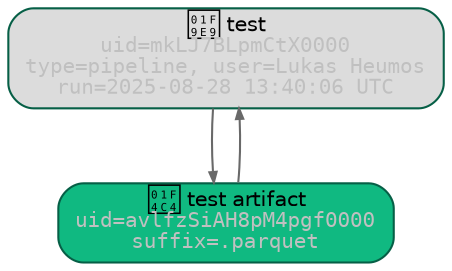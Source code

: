 digraph artifact_avlfzSiAH8pM4pgf0000 {
	node [color="#065f46" fillcolor=honeydew fontname=Helvetica fontsize=10]
	edge [arrowsize=0.5]
	run_8zhaTGrZRw8c02za [label=<🧩 test<BR/><FONT COLOR="GREY" POINT-SIZE="10" FACE="Monospace">uid=mkLJ7BLpmCtX0000<BR/>type=pipeline, user=Lukas Heumos<BR/>run=2025-08-28 13:40:06 UTC</FONT>> fillcolor=gainsboro shape=box style="rounded,filled"]
	artifact_avlfzSiAH8pM4pgf0000 [label=<📄 test artifact<BR/><FONT COLOR="GREY" POINT-SIZE="10" FACE="Monospace">uid=avlfzSiAH8pM4pgf0000<BR/>suffix=.parquet</FONT>> fillcolor=honeydew shape=box style="rounded,filled"]
	run_8zhaTGrZRw8c02za -> artifact_avlfzSiAH8pM4pgf0000 [color=dimgrey]
	artifact_avlfzSiAH8pM4pgf0000 [label=<📄 test artifact<BR/><FONT COLOR="GREY" POINT-SIZE="10" FACE="Monospace">uid=avlfzSiAH8pM4pgf0000<BR/>suffix=.parquet</FONT>> fillcolor=honeydew shape=box style="rounded,filled"]
	run_8zhaTGrZRw8c02za [label=<🧩 test<BR/><FONT COLOR="GREY" POINT-SIZE="10" FACE="Monospace">uid=mkLJ7BLpmCtX0000<BR/>type=pipeline, user=Lukas Heumos<BR/>run=2025-08-28 13:40:06 UTC</FONT>> fillcolor=gainsboro shape=box style="rounded,filled"]
	artifact_avlfzSiAH8pM4pgf0000 -> run_8zhaTGrZRw8c02za [color=dimgrey]
	artifact_avlfzSiAH8pM4pgf0000 [label=<📄 test artifact<BR/><FONT COLOR="GREY" POINT-SIZE="10" FACE="Monospace">uid=avlfzSiAH8pM4pgf0000<BR/>suffix=.parquet</FONT>> fillcolor="#10b981" shape=box style="rounded,filled"]
}
